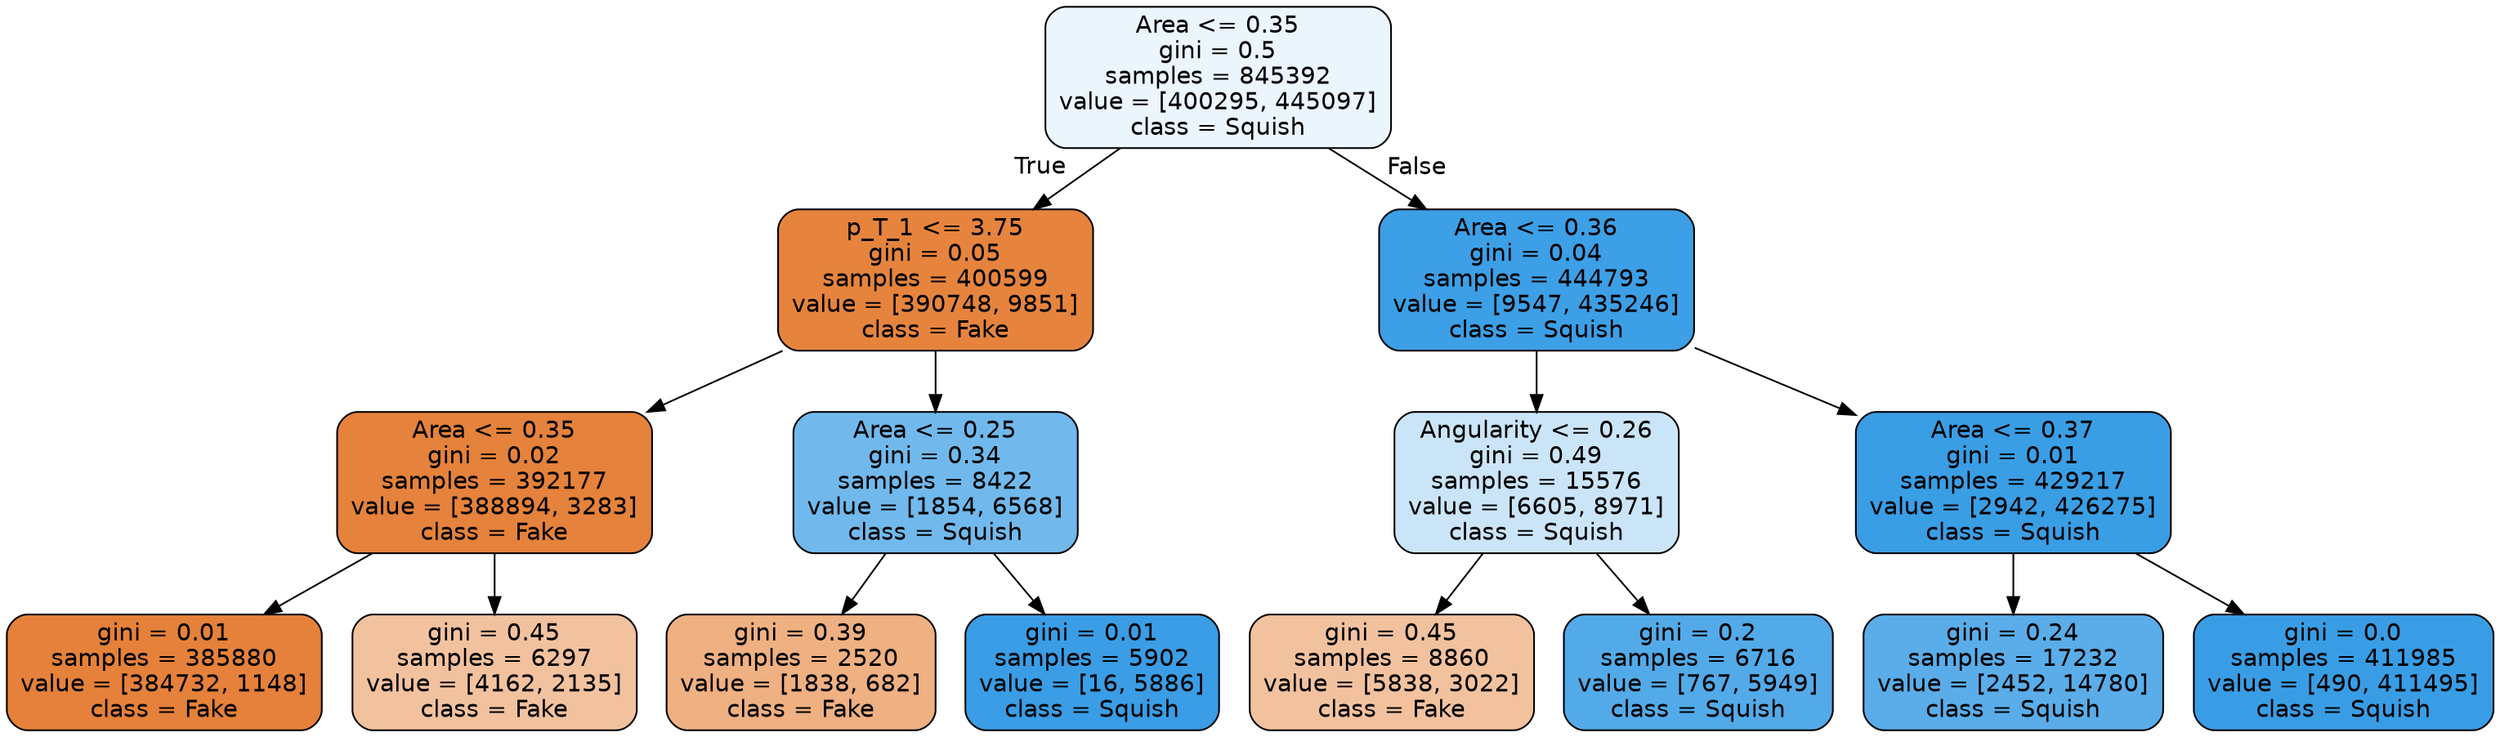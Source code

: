 digraph Tree {
node [shape=box, style="filled, rounded", color="black", fontname=helvetica] ;
edge [fontname=helvetica] ;
0 [label="Area <= 0.35\ngini = 0.5\nsamples = 845392\nvalue = [400295, 445097]\nclass = Squish", fillcolor="#ebf5fc"] ;
1 [label="p_T_1 <= 3.75\ngini = 0.05\nsamples = 400599\nvalue = [390748, 9851]\nclass = Fake", fillcolor="#e6843e"] ;
0 -> 1 [labeldistance=2.5, labelangle=45, headlabel="True"] ;
2 [label="Area <= 0.35\ngini = 0.02\nsamples = 392177\nvalue = [388894, 3283]\nclass = Fake", fillcolor="#e5823b"] ;
1 -> 2 ;
3 [label="gini = 0.01\nsamples = 385880\nvalue = [384732, 1148]\nclass = Fake", fillcolor="#e5813a"] ;
2 -> 3 ;
4 [label="gini = 0.45\nsamples = 6297\nvalue = [4162, 2135]\nclass = Fake", fillcolor="#f2c29f"] ;
2 -> 4 ;
5 [label="Area <= 0.25\ngini = 0.34\nsamples = 8422\nvalue = [1854, 6568]\nclass = Squish", fillcolor="#71b9ec"] ;
1 -> 5 ;
6 [label="gini = 0.39\nsamples = 2520\nvalue = [1838, 682]\nclass = Fake", fillcolor="#efb082"] ;
5 -> 6 ;
7 [label="gini = 0.01\nsamples = 5902\nvalue = [16, 5886]\nclass = Squish", fillcolor="#3a9de5"] ;
5 -> 7 ;
8 [label="Area <= 0.36\ngini = 0.04\nsamples = 444793\nvalue = [9547, 435246]\nclass = Squish", fillcolor="#3d9fe6"] ;
0 -> 8 [labeldistance=2.5, labelangle=-45, headlabel="False"] ;
9 [label="Angularity <= 0.26\ngini = 0.49\nsamples = 15576\nvalue = [6605, 8971]\nclass = Squish", fillcolor="#cbe5f8"] ;
8 -> 9 ;
10 [label="gini = 0.45\nsamples = 8860\nvalue = [5838, 3022]\nclass = Fake", fillcolor="#f2c29f"] ;
9 -> 10 ;
11 [label="gini = 0.2\nsamples = 6716\nvalue = [767, 5949]\nclass = Squish", fillcolor="#53aae8"] ;
9 -> 11 ;
12 [label="Area <= 0.37\ngini = 0.01\nsamples = 429217\nvalue = [2942, 426275]\nclass = Squish", fillcolor="#3a9ee5"] ;
8 -> 12 ;
13 [label="gini = 0.24\nsamples = 17232\nvalue = [2452, 14780]\nclass = Squish", fillcolor="#5aade9"] ;
12 -> 13 ;
14 [label="gini = 0.0\nsamples = 411985\nvalue = [490, 411495]\nclass = Squish", fillcolor="#399de5"] ;
12 -> 14 ;
}